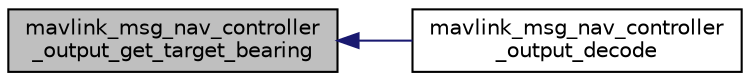 digraph "mavlink_msg_nav_controller_output_get_target_bearing"
{
 // INTERACTIVE_SVG=YES
  edge [fontname="Helvetica",fontsize="10",labelfontname="Helvetica",labelfontsize="10"];
  node [fontname="Helvetica",fontsize="10",shape=record];
  rankdir="LR";
  Node1 [label="mavlink_msg_nav_controller\l_output_get_target_bearing",height=0.2,width=0.4,color="black", fillcolor="grey75", style="filled" fontcolor="black"];
  Node1 -> Node2 [dir="back",color="midnightblue",fontsize="10",style="solid",fontname="Helvetica"];
  Node2 [label="mavlink_msg_nav_controller\l_output_decode",height=0.2,width=0.4,color="black", fillcolor="white", style="filled",URL="$v1_80_2common_2mavlink__msg__nav__controller__output_8h.html#ac587dbfe4916091fb16bd80df2f1c8e0",tooltip="Decode a nav_controller_output message into a struct. "];
}
